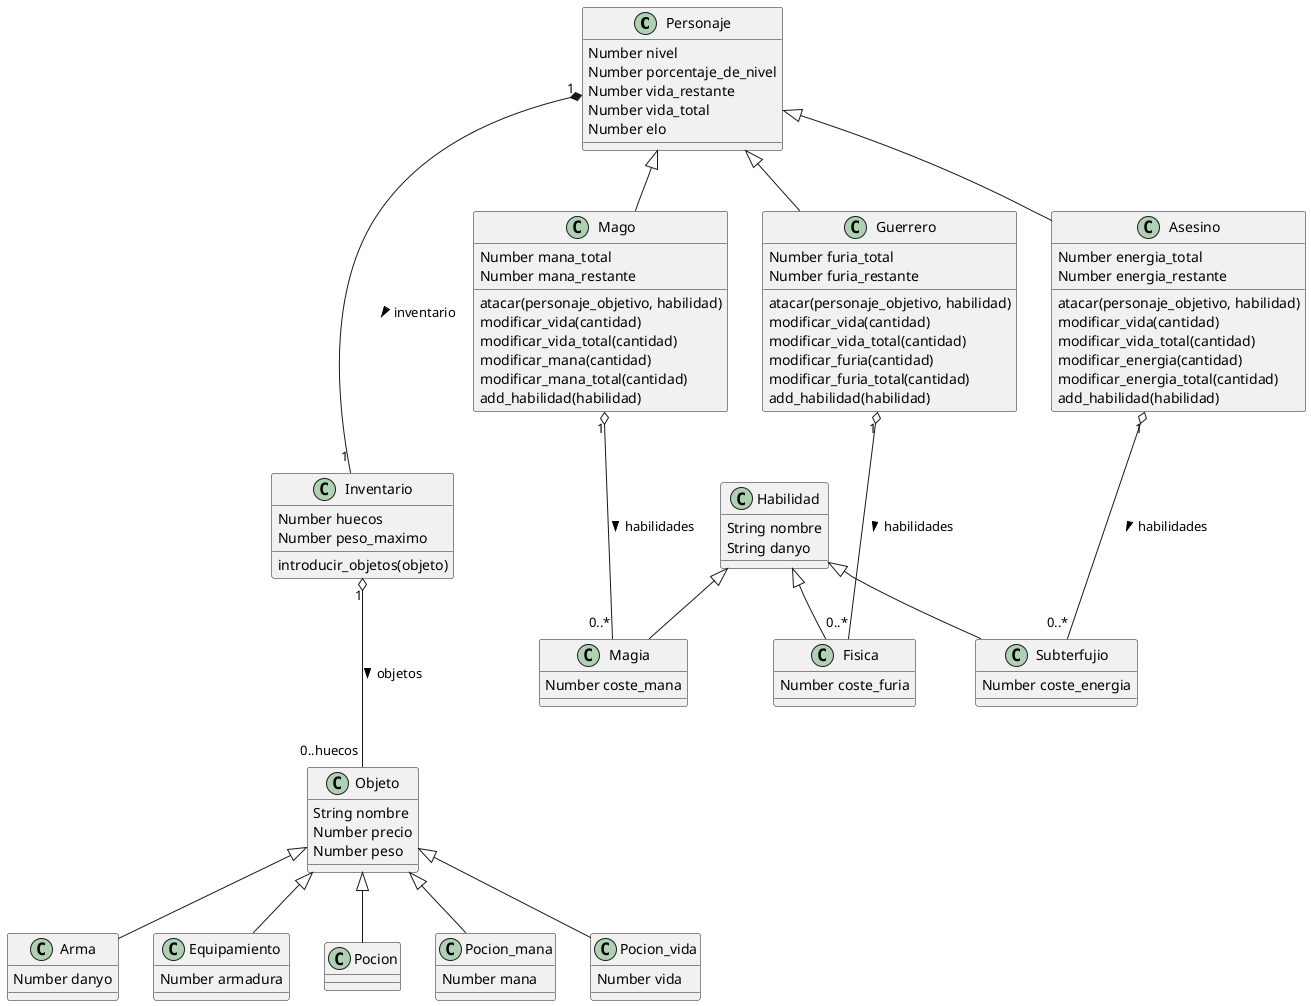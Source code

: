 @startuml DiagramaClases

Personaje "1" *--- "1" Inventario : inventario >
Guerrero "1" o--- "0..*" Fisica: habilidades >
Mago "1" o--- "0..*" Magia: habilidades >
Asesino "1" o--- "0..*" Subterfujio: habilidades >
Inventario "1" o--- "0..huecos" Objeto: objetos >

Personaje <|-- Guerrero
Personaje <|-- Mago
Personaje <|-- Asesino

Habilidad <|-- Fisica
Habilidad <|-- Subterfujio
Habilidad <|-- Magia

Objeto <|-- Arma
Objeto <|-- Equipamiento
Objeto <|-- Pocion
Objeto <|-- Pocion_mana
Objeto <|-- Pocion_vida

class Personaje {
    Number nivel
    Number porcentaje_de_nivel
    Number vida_restante
    Number vida_total
    Number elo
}
class Guerrero{
    Number furia_total
    Number furia_restante
    atacar(personaje_objetivo, habilidad)
    modificar_vida(cantidad)
    modificar_vida_total(cantidad)
    modificar_furia(cantidad)
    modificar_furia_total(cantidad)
    add_habilidad(habilidad)
}
class Mago{
    Number mana_total
    Number mana_restante
    atacar(personaje_objetivo, habilidad)
    modificar_vida(cantidad)
    modificar_vida_total(cantidad)
    modificar_mana(cantidad)
    modificar_mana_total(cantidad)
    add_habilidad(habilidad)
}
class Asesino{
    Number energia_total
    Number energia_restante
    atacar(personaje_objetivo, habilidad)
    modificar_vida(cantidad)
    modificar_vida_total(cantidad)
    modificar_energia(cantidad)
    modificar_energia_total(cantidad)
    add_habilidad(habilidad)
}
class Objeto{
    String nombre
    Number precio
    Number peso
}
class Inventario{
    Number huecos
    Number peso_maximo
    introducir_objetos(objeto)
}
class Equipamiento{
    Number armadura
}
class Arma{
    Number danyo
}
class Pocion_mana{
    Number mana
}
class Pocion_vida{
    Number vida
}
class Habilidad{
    String nombre
    String danyo
}
class Magia{
    Number coste_mana
}
class Fisica{
    Number coste_furia
}
class Subterfujio{
    Number coste_energia
}
@enduml